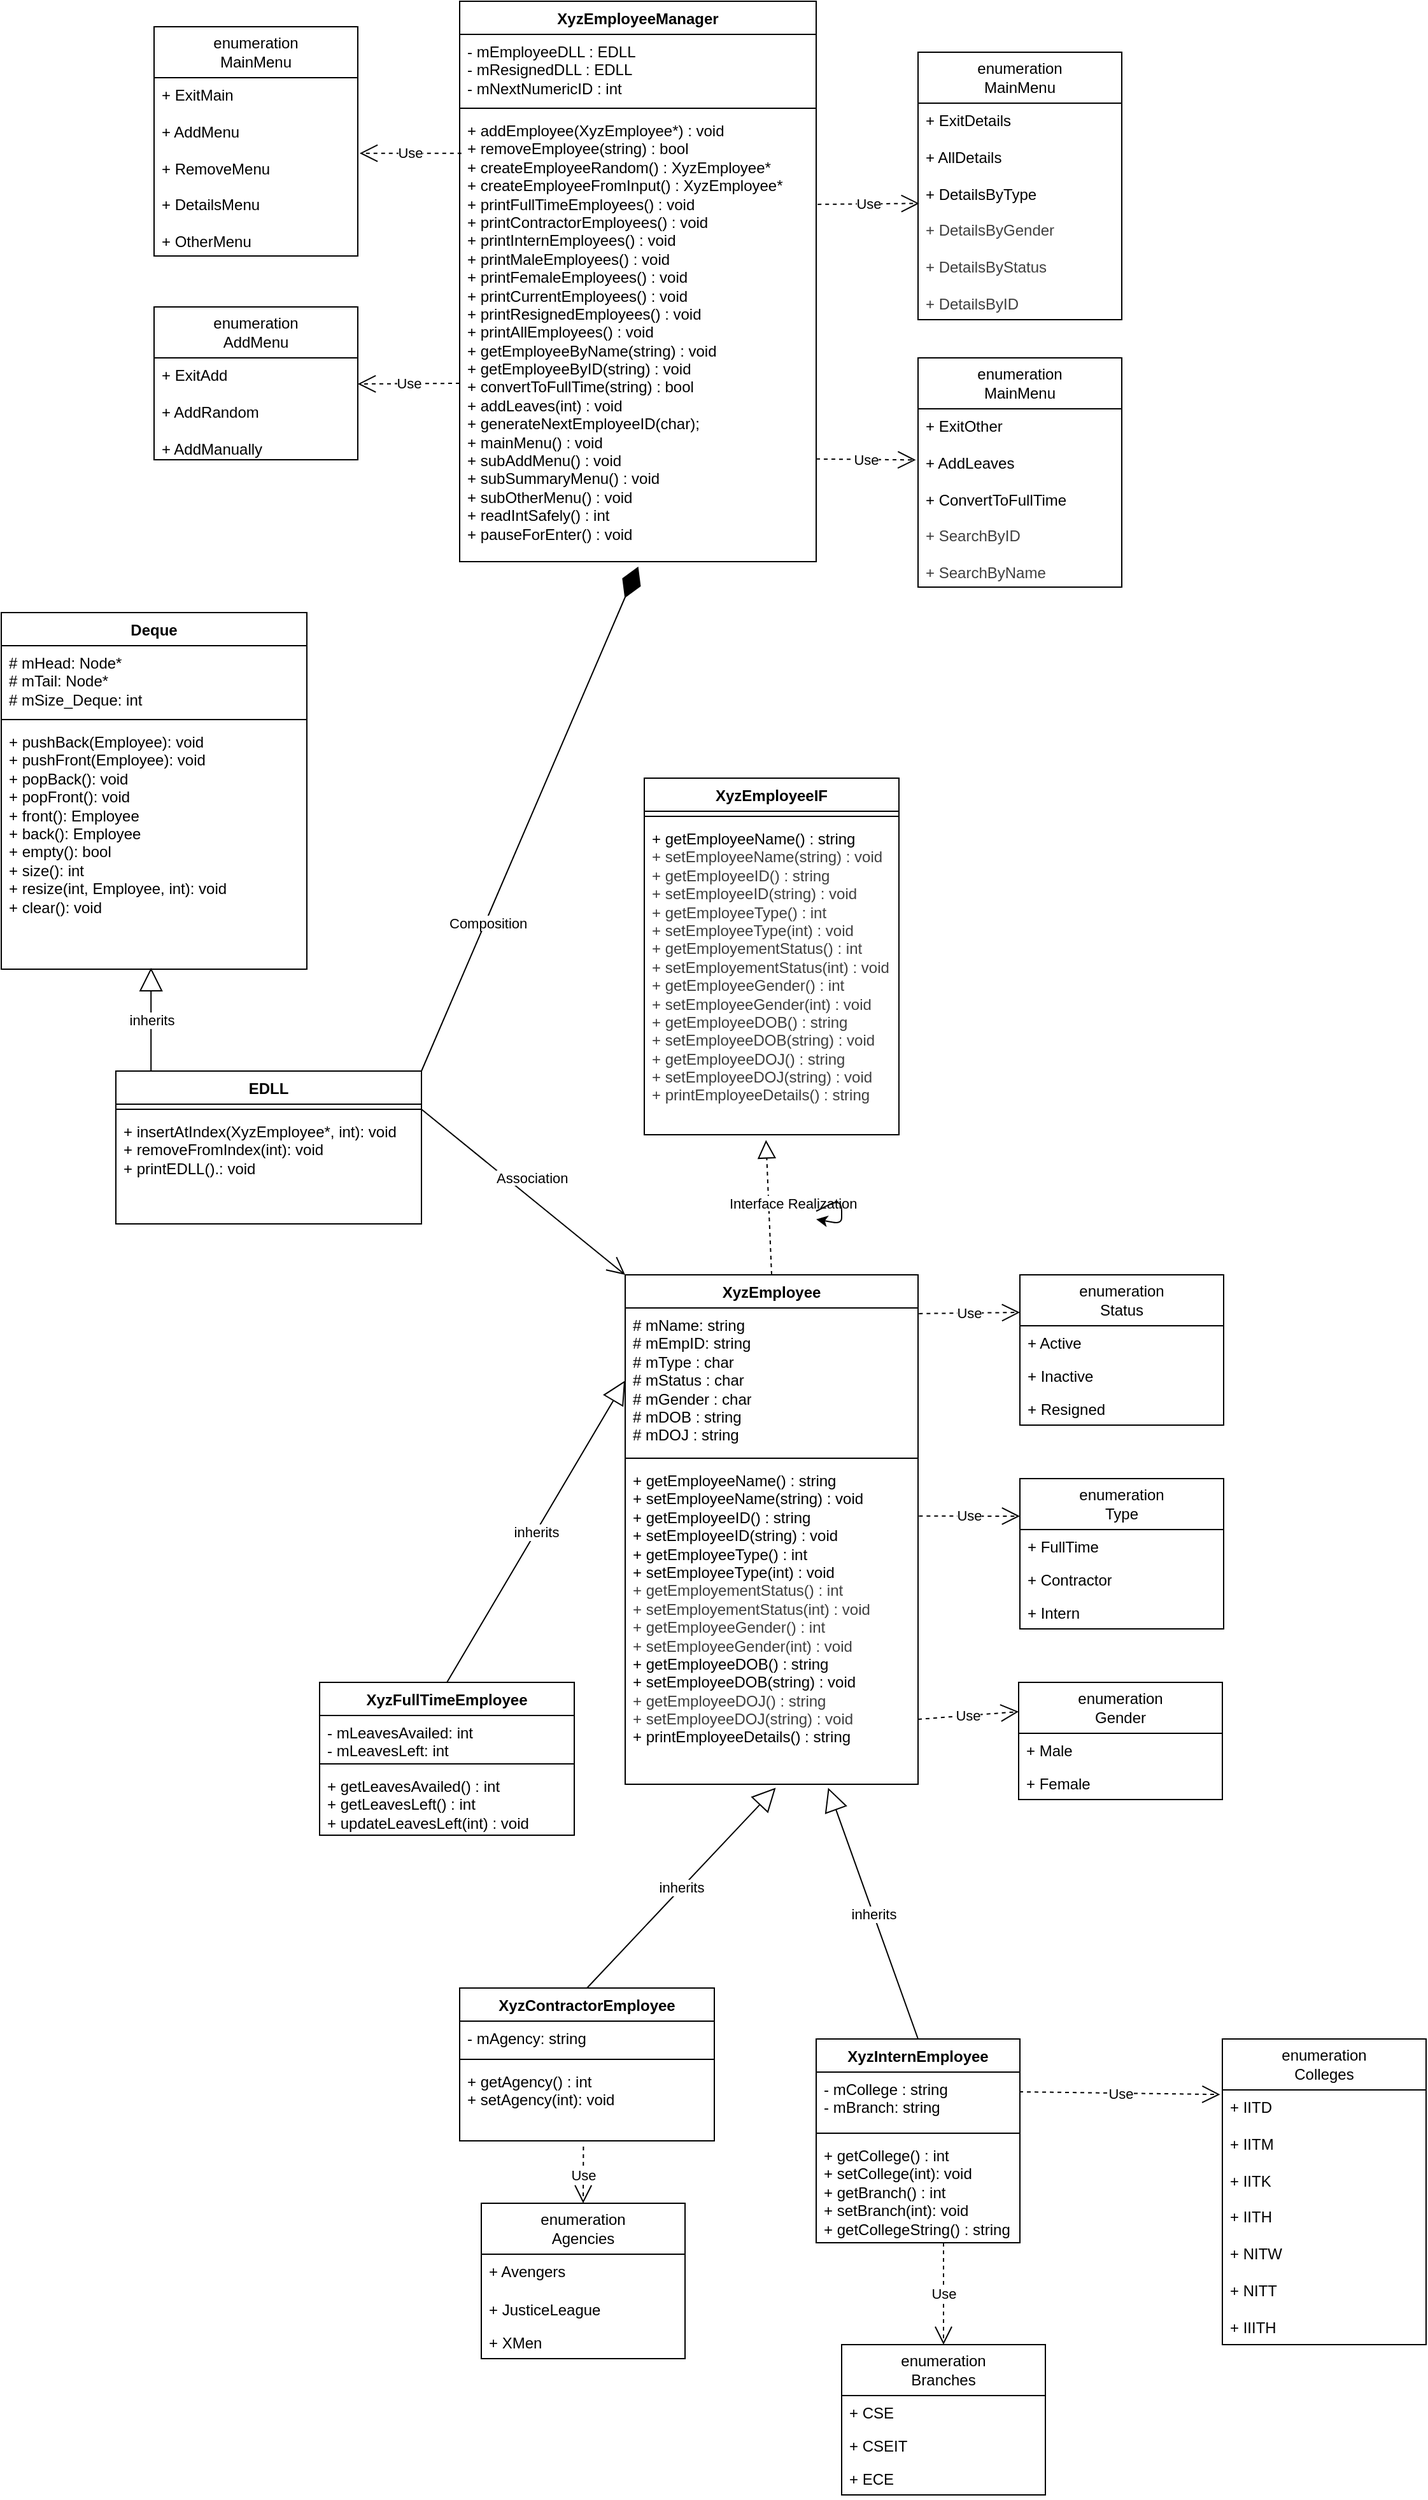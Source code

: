 <mxfile>
    <diagram id="b81Ziec940oTZFDBOWHH" name="Page-1">
        <mxGraphModel dx="1352" dy="1757" grid="1" gridSize="10" guides="1" tooltips="1" connect="1" arrows="1" fold="1" page="1" pageScale="1" pageWidth="827" pageHeight="1169" math="0" shadow="0">
            <root>
                <mxCell id="0"/>
                <mxCell id="1" parent="0"/>
                <mxCell id="2" value="Deque" style="swimlane;fontStyle=1;align=center;verticalAlign=top;childLayout=stackLayout;horizontal=1;startSize=26;horizontalStack=0;resizeParent=1;resizeParentMax=0;resizeLast=0;collapsible=1;marginBottom=0;whiteSpace=wrap;html=1;" parent="1" vertex="1">
                    <mxGeometry x="-360" y="-80" width="240" height="280" as="geometry"/>
                </mxCell>
                <mxCell id="3" value="# mHead: Node*&lt;div&gt;# mTail: Node*&lt;/div&gt;&lt;div&gt;# mSize_Deque: int&lt;/div&gt;&lt;div&gt;&lt;br&gt;&lt;/div&gt;" style="text;strokeColor=none;fillColor=none;align=left;verticalAlign=top;spacingLeft=4;spacingRight=4;overflow=hidden;rotatable=0;points=[[0,0.5],[1,0.5]];portConstraint=eastwest;whiteSpace=wrap;html=1;" parent="2" vertex="1">
                    <mxGeometry y="26" width="240" height="54" as="geometry"/>
                </mxCell>
                <mxCell id="4" value="" style="line;strokeWidth=1;fillColor=none;align=left;verticalAlign=middle;spacingTop=-1;spacingLeft=3;spacingRight=3;rotatable=0;labelPosition=right;points=[];portConstraint=eastwest;strokeColor=inherit;" parent="2" vertex="1">
                    <mxGeometry y="80" width="240" height="8" as="geometry"/>
                </mxCell>
                <mxCell id="5" value="+ pushBack(Employee): void&lt;div&gt;+ pushFront(Employee): void&lt;/div&gt;&lt;div&gt;+ popBack(): void&lt;/div&gt;&lt;div&gt;+ popFront(): void&lt;/div&gt;&lt;div&gt;+ front(): Employee&lt;/div&gt;&lt;div&gt;+ back(): Employee&lt;/div&gt;&lt;div&gt;+ empty(): bool&lt;/div&gt;&lt;div&gt;+ size(): int&lt;/div&gt;&lt;div&gt;+ resize(int, Employee, int): void&lt;/div&gt;&lt;div&gt;+ clear(): void&lt;/div&gt;" style="text;strokeColor=none;fillColor=none;align=left;verticalAlign=top;spacingLeft=4;spacingRight=4;overflow=hidden;rotatable=0;points=[[0,0.5],[1,0.5]];portConstraint=eastwest;whiteSpace=wrap;html=1;" parent="2" vertex="1">
                    <mxGeometry y="88" width="240" height="192" as="geometry"/>
                </mxCell>
                <mxCell id="6" value="EDLL" style="swimlane;fontStyle=1;align=center;verticalAlign=top;childLayout=stackLayout;horizontal=1;startSize=26;horizontalStack=0;resizeParent=1;resizeParentMax=0;resizeLast=0;collapsible=1;marginBottom=0;whiteSpace=wrap;html=1;" parent="1" vertex="1">
                    <mxGeometry x="-270" y="280" width="240" height="120" as="geometry"/>
                </mxCell>
                <mxCell id="7" value="" style="line;strokeWidth=1;fillColor=none;align=left;verticalAlign=middle;spacingTop=-1;spacingLeft=3;spacingRight=3;rotatable=0;labelPosition=right;points=[];portConstraint=eastwest;strokeColor=inherit;" parent="6" vertex="1">
                    <mxGeometry y="26" width="240" height="8" as="geometry"/>
                </mxCell>
                <mxCell id="8" value="+ insertAtIndex(XyzEmployee*, int): void&lt;div&gt;+ removeFromIndex(int): void&lt;/div&gt;&lt;div&gt;+ printEDLL().: void&lt;/div&gt;" style="text;strokeColor=none;fillColor=none;align=left;verticalAlign=top;spacingLeft=4;spacingRight=4;overflow=hidden;rotatable=0;points=[[0,0.5],[1,0.5]];portConstraint=eastwest;whiteSpace=wrap;html=1;" parent="6" vertex="1">
                    <mxGeometry y="34" width="240" height="86" as="geometry"/>
                </mxCell>
                <mxCell id="9" value="inherits" style="endArrow=block;endSize=16;endFill=0;html=1;rounded=0;entryX=0.49;entryY=0.994;entryDx=0;entryDy=0;exitX=0.115;exitY=0;exitDx=0;exitDy=0;entryPerimeter=0;exitPerimeter=0;" parent="1" source="6" target="5" edge="1">
                    <mxGeometry width="160" relative="1" as="geometry">
                        <mxPoint x="380" y="610" as="sourcePoint"/>
                        <mxPoint x="330" y="760" as="targetPoint"/>
                    </mxGeometry>
                </mxCell>
                <mxCell id="10" value="XyzEmployeeIF" style="swimlane;fontStyle=1;align=center;verticalAlign=top;childLayout=stackLayout;horizontal=1;startSize=26;horizontalStack=0;resizeParent=1;resizeParentMax=0;resizeLast=0;collapsible=1;marginBottom=0;whiteSpace=wrap;html=1;" parent="1" vertex="1">
                    <mxGeometry x="145" y="50" width="200" height="280" as="geometry"/>
                </mxCell>
                <mxCell id="11" value="" style="line;strokeWidth=1;fillColor=none;align=left;verticalAlign=middle;spacingTop=-1;spacingLeft=3;spacingRight=3;rotatable=0;labelPosition=right;points=[];portConstraint=eastwest;strokeColor=inherit;" parent="10" vertex="1">
                    <mxGeometry y="26" width="200" height="8" as="geometry"/>
                </mxCell>
                <mxCell id="12" value="&lt;span style=&quot;color: rgb(0, 0, 0);&quot;&gt;+ getEmployeeName() : string&lt;/span&gt;&lt;div style=&quot;color: rgb(63, 63, 63); scrollbar-color: rgb(226, 226, 226) rgb(251, 251, 251);&quot;&gt;&lt;font style=&quot;scrollbar-color: rgb(226, 226, 226) rgb(251, 251, 251);&quot;&gt;+ setEmployeeName(string) : void&lt;br style=&quot;color: rgb(63, 63, 63); scrollbar-color: rgb(226, 226, 226) rgb(251, 251, 251);&quot;&gt;&lt;/font&gt;&lt;div style=&quot;color: rgb(63, 63, 63); scrollbar-color: rgb(226, 226, 226) rgb(251, 251, 251);&quot;&gt;+ getEmployeeID() : string&lt;/div&gt;&lt;div style=&quot;color: rgb(63, 63, 63); scrollbar-color: rgb(226, 226, 226) rgb(251, 251, 251);&quot;&gt;+ setEmployeeID(string) : void&lt;br style=&quot;color: rgb(63, 63, 63); scrollbar-color: rgb(226, 226, 226) rgb(251, 251, 251);&quot;&gt;&lt;div style=&quot;color: rgb(63, 63, 63); scrollbar-color: rgb(226, 226, 226) rgb(251, 251, 251);&quot;&gt;&lt;span style=&quot;scrollbar-color: rgb(226, 226, 226) rgb(251, 251, 251); background-color: transparent;&quot;&gt;+ getEmployeeType() : int&lt;/span&gt;&lt;/div&gt;&lt;/div&gt;&lt;div style=&quot;color: rgb(63, 63, 63); scrollbar-color: rgb(226, 226, 226) rgb(251, 251, 251);&quot;&gt;&lt;span style=&quot;scrollbar-color: rgb(226, 226, 226) rgb(251, 251, 251); background-color: transparent;&quot;&gt;+ setEmployeeType(int) : void&lt;/span&gt;&lt;/div&gt;&lt;div style=&quot;color: rgb(63, 63, 63); scrollbar-color: rgb(226, 226, 226) rgb(251, 251, 251);&quot;&gt;&lt;span style=&quot;scrollbar-color: rgb(226, 226, 226) rgb(251, 251, 251); background-color: transparent; color: rgb(63, 63, 63);&quot;&gt;+ getEmployementStatus() : int&lt;/span&gt;&lt;/div&gt;&lt;div style=&quot;color: rgb(63, 63, 63); scrollbar-color: rgb(226, 226, 226) rgb(251, 251, 251);&quot;&gt;&lt;span style=&quot;scrollbar-color: rgb(226, 226, 226) rgb(251, 251, 251); background-color: transparent; color: rgb(63, 63, 63);&quot;&gt;+ setEmployementStatus(int) : void&lt;/span&gt;&lt;/div&gt;&lt;div style=&quot;color: rgb(63, 63, 63); scrollbar-color: rgb(226, 226, 226) rgb(251, 251, 251);&quot;&gt;&lt;div style=&quot;color: rgb(63, 63, 63); scrollbar-color: rgb(226, 226, 226) rgb(251, 251, 251);&quot;&gt;&lt;span style=&quot;scrollbar-color: rgb(226, 226, 226) rgb(251, 251, 251); background-color: transparent; color: rgb(63, 63, 63);&quot;&gt;+ getEmployeeGender() : int&lt;/span&gt;&lt;/div&gt;&lt;/div&gt;&lt;div style=&quot;color: rgb(63, 63, 63); scrollbar-color: rgb(226, 226, 226) rgb(251, 251, 251);&quot;&gt;&lt;div style=&quot;scrollbar-color: rgb(226, 226, 226) rgb(251, 251, 251); color: rgb(63, 63, 63);&quot;&gt;&lt;div style=&quot;scrollbar-color: rgb(226, 226, 226) rgb(251, 251, 251); color: rgb(63, 63, 63);&quot;&gt;&lt;span style=&quot;scrollbar-color: rgb(226, 226, 226) rgb(251, 251, 251); background-color: transparent; color: rgb(63, 63, 63);&quot;&gt;+ setEmployeeGender(int) : void&lt;/span&gt;&lt;/div&gt;&lt;/div&gt;&lt;div style=&quot;scrollbar-color: rgb(226, 226, 226) rgb(251, 251, 251); color: rgb(63, 63, 63);&quot;&gt;&lt;/div&gt;&lt;div style=&quot;color: rgb(63, 63, 63); scrollbar-color: rgb(226, 226, 226) rgb(251, 251, 251);&quot;&gt;&lt;span style=&quot;scrollbar-color: rgb(226, 226, 226) rgb(251, 251, 251); background-color: transparent;&quot;&gt;+ getEmployeeDOB() : string&lt;/span&gt;&lt;/div&gt;&lt;/div&gt;&lt;div style=&quot;color: rgb(63, 63, 63); scrollbar-color: rgb(226, 226, 226) rgb(251, 251, 251);&quot;&gt;&lt;span style=&quot;scrollbar-color: rgb(226, 226, 226) rgb(251, 251, 251); background-color: transparent;&quot;&gt;+ setEmployeeDOB(string) : void&lt;/span&gt;&lt;/div&gt;&lt;div style=&quot;color: rgb(63, 63, 63); scrollbar-color: rgb(226, 226, 226) rgb(251, 251, 251);&quot;&gt;&lt;div style=&quot;scrollbar-color: rgb(226, 226, 226) rgb(251, 251, 251); color: rgb(63, 63, 63);&quot;&gt;&lt;div style=&quot;scrollbar-color: rgb(226, 226, 226) rgb(251, 251, 251); color: rgb(63, 63, 63);&quot;&gt;&lt;span style=&quot;color: rgb(63, 63, 63); scrollbar-color: rgb(226, 226, 226) rgb(251, 251, 251); background-color: transparent;&quot;&gt;+ getEmployeeDOJ() : string&lt;/span&gt;&lt;/div&gt;&lt;/div&gt;&lt;div style=&quot;scrollbar-color: rgb(226, 226, 226) rgb(251, 251, 251); color: rgb(63, 63, 63);&quot;&gt;&lt;span style=&quot;color: rgb(63, 63, 63); scrollbar-color: rgb(226, 226, 226) rgb(251, 251, 251); background-color: transparent;&quot;&gt;+ setEmployeeDOJ(string) : void&lt;/span&gt;&lt;/div&gt;&lt;div style=&quot;scrollbar-color: rgb(226, 226, 226) rgb(251, 251, 251); color: rgb(63, 63, 63);&quot;&gt;&lt;/div&gt;&lt;div style=&quot;color: rgb(63, 63, 63); scrollbar-color: rgb(226, 226, 226) rgb(251, 251, 251);&quot;&gt;&lt;span style=&quot;color: rgb(63, 63, 63); scrollbar-color: rgb(226, 226, 226) rgb(251, 251, 251); background-color: transparent;&quot;&gt;+ printEmployeeDetails() : string&lt;/span&gt;&lt;/div&gt;&lt;/div&gt;&lt;/div&gt;" style="text;strokeColor=none;fillColor=none;align=left;verticalAlign=top;spacingLeft=4;spacingRight=4;overflow=hidden;rotatable=0;points=[[0,0.5],[1,0.5]];portConstraint=eastwest;whiteSpace=wrap;html=1;" parent="10" vertex="1">
                    <mxGeometry y="34" width="200" height="246" as="geometry"/>
                </mxCell>
                <mxCell id="13" value="XyzEmployeeManager" style="swimlane;fontStyle=1;align=center;verticalAlign=top;childLayout=stackLayout;horizontal=1;startSize=26;horizontalStack=0;resizeParent=1;resizeParentMax=0;resizeLast=0;collapsible=1;marginBottom=0;whiteSpace=wrap;html=1;" parent="1" vertex="1">
                    <mxGeometry y="-560" width="280" height="440" as="geometry"/>
                </mxCell>
                <mxCell id="14" value="- mEmployeeDLL : EDLL&lt;div&gt;- mResignedDLL : EDLL&lt;/div&gt;&lt;div&gt;- mNextNumericID : int&lt;/div&gt;" style="text;strokeColor=none;fillColor=none;align=left;verticalAlign=top;spacingLeft=4;spacingRight=4;overflow=hidden;rotatable=0;points=[[0,0.5],[1,0.5]];portConstraint=eastwest;whiteSpace=wrap;html=1;" parent="13" vertex="1">
                    <mxGeometry y="26" width="280" height="54" as="geometry"/>
                </mxCell>
                <mxCell id="15" value="" style="line;strokeWidth=1;fillColor=none;align=left;verticalAlign=middle;spacingTop=-1;spacingLeft=3;spacingRight=3;rotatable=0;labelPosition=right;points=[];portConstraint=eastwest;strokeColor=inherit;" parent="13" vertex="1">
                    <mxGeometry y="80" width="280" height="8" as="geometry"/>
                </mxCell>
                <mxCell id="16" value="+ addEmployee(XyzEmployee*) : void&lt;div&gt;+ removeEmployee(string) : bool&lt;/div&gt;&lt;div&gt;+ createEmployeeRandom() :&amp;nbsp;&lt;span style=&quot;color: rgb(0, 0, 0);&quot;&gt;XyzEmployee*&lt;/span&gt;&lt;/div&gt;&lt;div&gt;&lt;font color=&quot;#000000&quot;&gt;+ createEmployeeFromInput() :&amp;nbsp;&lt;/font&gt;&lt;span style=&quot;color: rgb(0, 0, 0);&quot;&gt;XyzEmployee*&lt;/span&gt;&lt;font color=&quot;#000000&quot;&gt;&lt;br&gt;&lt;/font&gt;&lt;div&gt;&lt;span style=&quot;background-color: transparent;&quot;&gt;+ printFullTimeEmployees() : void&lt;/span&gt;&lt;/div&gt;&lt;/div&gt;&lt;div&gt;+ printContractorEmployees() : void&lt;/div&gt;&lt;div&gt;+ printInternEmployees() : void&lt;/div&gt;&lt;div&gt;+ printMaleEmployees() : void&lt;/div&gt;&lt;div&gt;+ printFemaleEmployees() : void&lt;/div&gt;&lt;div&gt;+ printCurrentEmployees() : void&lt;/div&gt;&lt;div&gt;+ printResignedEmployees() : void&lt;/div&gt;&lt;div&gt;+ printAllEmployees() : void&lt;/div&gt;&lt;div&gt;+ getEmployeeByName(string) : void&lt;/div&gt;&lt;div&gt;+&amp;nbsp;&lt;span style=&quot;background-color: transparent; color: light-dark(rgb(0, 0, 0), rgb(255, 255, 255));&quot;&gt;getEmployeeByID(string) : void&lt;/span&gt;&lt;/div&gt;&lt;div&gt;&lt;span style=&quot;background-color: transparent; color: light-dark(rgb(0, 0, 0), rgb(255, 255, 255));&quot;&gt;+ convertToFullTime(string) : bool&lt;/span&gt;&lt;/div&gt;&lt;div&gt;&lt;span style=&quot;background-color: transparent; color: light-dark(rgb(0, 0, 0), rgb(255, 255, 255));&quot;&gt;+ addLeaves(int) : void&lt;/span&gt;&lt;/div&gt;&lt;div&gt;&lt;span style=&quot;background-color: transparent; color: light-dark(rgb(0, 0, 0), rgb(255, 255, 255));&quot;&gt;+ generateNextEmployeeID(char);&lt;/span&gt;&lt;/div&gt;&lt;div&gt;&lt;span style=&quot;background-color: transparent; color: light-dark(rgb(0, 0, 0), rgb(255, 255, 255));&quot;&gt;+ mainMenu() : void&lt;/span&gt;&lt;/div&gt;&lt;div&gt;&lt;span style=&quot;background-color: transparent; color: light-dark(rgb(0, 0, 0), rgb(255, 255, 255));&quot;&gt;+ subAddMenu() : void&lt;/span&gt;&lt;/div&gt;&lt;div&gt;&lt;span style=&quot;background-color: transparent; color: light-dark(rgb(0, 0, 0), rgb(255, 255, 255));&quot;&gt;+ subSummaryMenu() : void&lt;/span&gt;&lt;/div&gt;&lt;div&gt;&lt;span style=&quot;background-color: transparent; color: light-dark(rgb(0, 0, 0), rgb(255, 255, 255));&quot;&gt;+ subOtherMenu() : void&lt;/span&gt;&lt;/div&gt;&lt;div&gt;&lt;span style=&quot;background-color: transparent; color: light-dark(rgb(0, 0, 0), rgb(255, 255, 255));&quot;&gt;+ readIntSafely() : int&lt;/span&gt;&lt;/div&gt;&lt;div&gt;&lt;span style=&quot;background-color: transparent; color: light-dark(rgb(0, 0, 0), rgb(255, 255, 255));&quot;&gt;+ pauseForEnter() : void&lt;/span&gt;&lt;/div&gt;" style="text;strokeColor=none;fillColor=none;align=left;verticalAlign=top;spacingLeft=4;spacingRight=4;overflow=hidden;rotatable=0;points=[[0,0.5],[1,0.5]];portConstraint=eastwest;whiteSpace=wrap;html=1;" parent="13" vertex="1">
                    <mxGeometry y="88" width="280" height="352" as="geometry"/>
                </mxCell>
                <mxCell id="17" value="XyzFullTimeEmployee" style="swimlane;fontStyle=1;align=center;verticalAlign=top;childLayout=stackLayout;horizontal=1;startSize=26;horizontalStack=0;resizeParent=1;resizeParentMax=0;resizeLast=0;collapsible=1;marginBottom=0;whiteSpace=wrap;html=1;" parent="1" vertex="1">
                    <mxGeometry x="-110" y="760" width="200" height="120" as="geometry"/>
                </mxCell>
                <mxCell id="18" value="- mLeavesAvailed: int&lt;div&gt;- mLeavesLeft: int&lt;/div&gt;&lt;div&gt;&lt;br&gt;&lt;/div&gt;" style="text;strokeColor=none;fillColor=none;align=left;verticalAlign=top;spacingLeft=4;spacingRight=4;overflow=hidden;rotatable=0;points=[[0,0.5],[1,0.5]];portConstraint=eastwest;whiteSpace=wrap;html=1;" parent="17" vertex="1">
                    <mxGeometry y="26" width="200" height="34" as="geometry"/>
                </mxCell>
                <mxCell id="19" value="" style="line;strokeWidth=1;fillColor=none;align=left;verticalAlign=middle;spacingTop=-1;spacingLeft=3;spacingRight=3;rotatable=0;labelPosition=right;points=[];portConstraint=eastwest;strokeColor=inherit;" parent="17" vertex="1">
                    <mxGeometry y="60" width="200" height="8" as="geometry"/>
                </mxCell>
                <mxCell id="20" value="+ getLeavesAvailed() : int&lt;div&gt;&lt;span style=&quot;background-color: transparent; color: light-dark(rgb(0, 0, 0), rgb(255, 255, 255));&quot;&gt;+ getLeavesLeft() : int&lt;/span&gt;&lt;/div&gt;&lt;div&gt;&lt;span style=&quot;background-color: transparent;&quot;&gt;+ updateLeavesLeft(int) : void&lt;/span&gt;&lt;/div&gt;" style="text;strokeColor=none;fillColor=none;align=left;verticalAlign=top;spacingLeft=4;spacingRight=4;overflow=hidden;rotatable=0;points=[[0,0.5],[1,0.5]];portConstraint=eastwest;whiteSpace=wrap;html=1;" parent="17" vertex="1">
                    <mxGeometry y="68" width="200" height="52" as="geometry"/>
                </mxCell>
                <mxCell id="21" value="XyzInternEmployee" style="swimlane;fontStyle=1;align=center;verticalAlign=top;childLayout=stackLayout;horizontal=1;startSize=26;horizontalStack=0;resizeParent=1;resizeParentMax=0;resizeLast=0;collapsible=1;marginBottom=0;whiteSpace=wrap;html=1;" parent="1" vertex="1">
                    <mxGeometry x="280" y="1040" width="160" height="160" as="geometry"/>
                </mxCell>
                <mxCell id="22" value="- mCollege : string&lt;div&gt;- mBranch: string&lt;/div&gt;&lt;div&gt;&lt;br&gt;&lt;/div&gt;" style="text;strokeColor=none;fillColor=none;align=left;verticalAlign=top;spacingLeft=4;spacingRight=4;overflow=hidden;rotatable=0;points=[[0,0.5],[1,0.5]];portConstraint=eastwest;whiteSpace=wrap;html=1;" parent="21" vertex="1">
                    <mxGeometry y="26" width="160" height="44" as="geometry"/>
                </mxCell>
                <mxCell id="23" value="" style="line;strokeWidth=1;fillColor=none;align=left;verticalAlign=middle;spacingTop=-1;spacingLeft=3;spacingRight=3;rotatable=0;labelPosition=right;points=[];portConstraint=eastwest;strokeColor=inherit;" parent="21" vertex="1">
                    <mxGeometry y="70" width="160" height="8" as="geometry"/>
                </mxCell>
                <mxCell id="24" value="+ getCollege() : int&lt;div&gt;+ setCollege(int): void&lt;/div&gt;&lt;div&gt;+ getBranch() : int&lt;div&gt;+ setBranch(int): void&lt;/div&gt;&lt;/div&gt;&lt;div&gt;+ getCollegeString() : string&lt;/div&gt;" style="text;strokeColor=none;fillColor=none;align=left;verticalAlign=top;spacingLeft=4;spacingRight=4;overflow=hidden;rotatable=0;points=[[0,0.5],[1,0.5]];portConstraint=eastwest;whiteSpace=wrap;html=1;" parent="21" vertex="1">
                    <mxGeometry y="78" width="160" height="82" as="geometry"/>
                </mxCell>
                <mxCell id="25" value="XyzContractorEmployee" style="swimlane;fontStyle=1;align=center;verticalAlign=top;childLayout=stackLayout;horizontal=1;startSize=26;horizontalStack=0;resizeParent=1;resizeParentMax=0;resizeLast=0;collapsible=1;marginBottom=0;whiteSpace=wrap;html=1;" parent="1" vertex="1">
                    <mxGeometry y="1000" width="200" height="120" as="geometry"/>
                </mxCell>
                <mxCell id="26" value="- mAgency: string" style="text;strokeColor=none;fillColor=none;align=left;verticalAlign=top;spacingLeft=4;spacingRight=4;overflow=hidden;rotatable=0;points=[[0,0.5],[1,0.5]];portConstraint=eastwest;whiteSpace=wrap;html=1;" parent="25" vertex="1">
                    <mxGeometry y="26" width="200" height="26" as="geometry"/>
                </mxCell>
                <mxCell id="27" value="" style="line;strokeWidth=1;fillColor=none;align=left;verticalAlign=middle;spacingTop=-1;spacingLeft=3;spacingRight=3;rotatable=0;labelPosition=right;points=[];portConstraint=eastwest;strokeColor=inherit;" parent="25" vertex="1">
                    <mxGeometry y="52" width="200" height="8" as="geometry"/>
                </mxCell>
                <mxCell id="28" value="+ getAgency() : int&lt;div&gt;+ setAgency(int): void&lt;/div&gt;" style="text;strokeColor=none;fillColor=none;align=left;verticalAlign=top;spacingLeft=4;spacingRight=4;overflow=hidden;rotatable=0;points=[[0,0.5],[1,0.5]];portConstraint=eastwest;whiteSpace=wrap;html=1;" parent="25" vertex="1">
                    <mxGeometry y="60" width="200" height="60" as="geometry"/>
                </mxCell>
                <mxCell id="29" value="inherits" style="endArrow=block;endSize=16;endFill=0;html=1;rounded=0;entryX=0;entryY=0.5;entryDx=0;entryDy=0;exitX=0.5;exitY=0;exitDx=0;exitDy=0;" parent="1" source="17" target="47" edge="1">
                    <mxGeometry width="160" relative="1" as="geometry">
                        <mxPoint x="120" y="1139" as="sourcePoint"/>
                        <mxPoint x="51.16" y="966.844" as="targetPoint"/>
                    </mxGeometry>
                </mxCell>
                <mxCell id="30" value="inherits" style="endArrow=block;endSize=16;endFill=0;html=1;rounded=0;entryX=0.514;entryY=1.011;entryDx=0;entryDy=0;exitX=0.5;exitY=0;exitDx=0;exitDy=0;entryPerimeter=0;" parent="1" source="25" target="49" edge="1">
                    <mxGeometry width="160" relative="1" as="geometry">
                        <mxPoint x="-7" y="1300" as="sourcePoint"/>
                        <mxPoint x="55" y="973" as="targetPoint"/>
                    </mxGeometry>
                </mxCell>
                <mxCell id="31" value="inherits" style="endArrow=block;endSize=16;endFill=0;html=1;rounded=0;entryX=0.693;entryY=1.011;entryDx=0;entryDy=0;exitX=0.5;exitY=0;exitDx=0;exitDy=0;entryPerimeter=0;" parent="1" source="21" target="49" edge="1">
                    <mxGeometry width="160" relative="1" as="geometry">
                        <mxPoint x="-27" y="1290" as="sourcePoint"/>
                        <mxPoint x="135" y="1038" as="targetPoint"/>
                    </mxGeometry>
                </mxCell>
                <mxCell id="32" value="enumeration&lt;div&gt;Status&lt;/div&gt;" style="swimlane;fontStyle=0;childLayout=stackLayout;horizontal=1;startSize=40;fillColor=none;horizontalStack=0;resizeParent=1;resizeParentMax=0;resizeLast=0;collapsible=1;marginBottom=0;whiteSpace=wrap;html=1;" parent="1" vertex="1">
                    <mxGeometry x="440" y="440" width="160" height="118" as="geometry"/>
                </mxCell>
                <mxCell id="33" value="+ Active" style="text;strokeColor=none;fillColor=none;align=left;verticalAlign=top;spacingLeft=4;spacingRight=4;overflow=hidden;rotatable=0;points=[[0,0.5],[1,0.5]];portConstraint=eastwest;whiteSpace=wrap;html=1;" parent="32" vertex="1">
                    <mxGeometry y="40" width="160" height="26" as="geometry"/>
                </mxCell>
                <mxCell id="34" value="+ Inactive" style="text;strokeColor=none;fillColor=none;align=left;verticalAlign=top;spacingLeft=4;spacingRight=4;overflow=hidden;rotatable=0;points=[[0,0.5],[1,0.5]];portConstraint=eastwest;whiteSpace=wrap;html=1;" parent="32" vertex="1">
                    <mxGeometry y="66" width="160" height="26" as="geometry"/>
                </mxCell>
                <mxCell id="35" value="+ Resigned" style="text;strokeColor=none;fillColor=none;align=left;verticalAlign=top;spacingLeft=4;spacingRight=4;overflow=hidden;rotatable=0;points=[[0,0.5],[1,0.5]];portConstraint=eastwest;whiteSpace=wrap;html=1;" parent="32" vertex="1">
                    <mxGeometry y="92" width="160" height="26" as="geometry"/>
                </mxCell>
                <mxCell id="36" value="enumeration&lt;div&gt;Agencies&lt;/div&gt;" style="swimlane;fontStyle=0;childLayout=stackLayout;horizontal=1;startSize=40;fillColor=none;horizontalStack=0;resizeParent=1;resizeParentMax=0;resizeLast=0;collapsible=1;marginBottom=0;whiteSpace=wrap;html=1;" parent="1" vertex="1">
                    <mxGeometry x="17" y="1169" width="160" height="122" as="geometry"/>
                </mxCell>
                <mxCell id="37" value="+ Avengers" style="text;strokeColor=none;fillColor=none;align=left;verticalAlign=top;spacingLeft=4;spacingRight=4;overflow=hidden;rotatable=0;points=[[0,0.5],[1,0.5]];portConstraint=eastwest;whiteSpace=wrap;html=1;" parent="36" vertex="1">
                    <mxGeometry y="40" width="160" height="30" as="geometry"/>
                </mxCell>
                <mxCell id="38" value="+ JusticeLeague" style="text;strokeColor=none;fillColor=none;align=left;verticalAlign=top;spacingLeft=4;spacingRight=4;overflow=hidden;rotatable=0;points=[[0,0.5],[1,0.5]];portConstraint=eastwest;whiteSpace=wrap;html=1;" parent="36" vertex="1">
                    <mxGeometry y="70" width="160" height="26" as="geometry"/>
                </mxCell>
                <mxCell id="39" value="+ XMen" style="text;strokeColor=none;fillColor=none;align=left;verticalAlign=top;spacingLeft=4;spacingRight=4;overflow=hidden;rotatable=0;points=[[0,0.5],[1,0.5]];portConstraint=eastwest;whiteSpace=wrap;html=1;" parent="36" vertex="1">
                    <mxGeometry y="96" width="160" height="26" as="geometry"/>
                </mxCell>
                <mxCell id="40" value="enumeration&lt;div&gt;Colleges&lt;/div&gt;" style="swimlane;fontStyle=0;childLayout=stackLayout;horizontal=1;startSize=40;fillColor=none;horizontalStack=0;resizeParent=1;resizeParentMax=0;resizeLast=0;collapsible=1;marginBottom=0;whiteSpace=wrap;html=1;points=[[0,0,0,0,0],[0,0.25,0,0,0],[0,0.5,0,0,0],[0,0.75,0,0,0],[0,1,0,0,0],[0.25,0,0,0,0],[0.25,1,0,0,0],[0.5,0,0,0,0],[0.5,1,0,0,0],[0.75,0,0,0,0],[0.75,1,0,0,0],[1,0,0,0,0],[1,0.25,0,0,0],[1,0.5,0,0,0],[1,0.75,0,0,0],[1,1,0,0,0]];" parent="1" vertex="1">
                    <mxGeometry x="599" y="1040" width="160" height="240" as="geometry"/>
                </mxCell>
                <mxCell id="41" value="+ IITD&lt;div&gt;&lt;br&gt;&lt;div&gt;+ IITM&lt;/div&gt;&lt;div&gt;&lt;br&gt;&lt;/div&gt;&lt;div&gt;+ IITK&lt;/div&gt;&lt;div&gt;&lt;br&gt;&lt;/div&gt;&lt;div&gt;+ IITH&lt;/div&gt;&lt;div&gt;&lt;br&gt;&lt;/div&gt;&lt;div&gt;+ NITW&lt;/div&gt;&lt;div&gt;&lt;br&gt;&lt;/div&gt;&lt;div&gt;+ NITT&lt;/div&gt;&lt;div&gt;&lt;br&gt;&lt;/div&gt;&lt;div&gt;+ IIITH&lt;/div&gt;&lt;/div&gt;" style="text;strokeColor=none;fillColor=none;align=left;verticalAlign=top;spacingLeft=4;spacingRight=4;overflow=hidden;rotatable=0;points=[[0,0.5],[1,0.5]];portConstraint=eastwest;whiteSpace=wrap;html=1;" parent="40" vertex="1">
                    <mxGeometry y="40" width="160" height="200" as="geometry"/>
                </mxCell>
                <mxCell id="42" value="enumeration&lt;div&gt;Branches&lt;/div&gt;" style="swimlane;fontStyle=0;childLayout=stackLayout;horizontal=1;startSize=40;fillColor=none;horizontalStack=0;resizeParent=1;resizeParentMax=0;resizeLast=0;collapsible=1;marginBottom=0;whiteSpace=wrap;html=1;points=[[0,0,0,0,0],[0,0.25,0,0,0],[0,0.5,0,0,0],[0,0.75,0,0,0],[0,1,0,0,0],[0.25,0,0,0,0],[0.25,1,0,0,0],[0.5,0,0,0,0],[0.5,1,0,0,0],[0.75,0,0,0,0],[0.75,1,0,0,0],[1,0,0,0,0],[1,0.25,0,0,0],[1,0.5,0,0,0],[1,0.75,0,0,0],[1,1,0,0,0]];" parent="1" vertex="1">
                    <mxGeometry x="300" y="1280" width="160" height="118" as="geometry"/>
                </mxCell>
                <mxCell id="43" value="+ CSE" style="text;strokeColor=none;fillColor=none;align=left;verticalAlign=top;spacingLeft=4;spacingRight=4;overflow=hidden;rotatable=0;points=[[0,0.5],[1,0.5]];portConstraint=eastwest;whiteSpace=wrap;html=1;" parent="42" vertex="1">
                    <mxGeometry y="40" width="160" height="26" as="geometry"/>
                </mxCell>
                <mxCell id="44" value="+ CSEIT" style="text;strokeColor=none;fillColor=none;align=left;verticalAlign=top;spacingLeft=4;spacingRight=4;overflow=hidden;rotatable=0;points=[[0,0.5],[1,0.5]];portConstraint=eastwest;whiteSpace=wrap;html=1;" parent="42" vertex="1">
                    <mxGeometry y="66" width="160" height="26" as="geometry"/>
                </mxCell>
                <mxCell id="45" value="+ ECE" style="text;strokeColor=none;fillColor=none;align=left;verticalAlign=top;spacingLeft=4;spacingRight=4;overflow=hidden;rotatable=0;points=[[0,0.5],[1,0.5]];portConstraint=eastwest;whiteSpace=wrap;html=1;" parent="42" vertex="1">
                    <mxGeometry y="92" width="160" height="26" as="geometry"/>
                </mxCell>
                <mxCell id="46" value="XyzEmployee" style="swimlane;fontStyle=1;align=center;verticalAlign=top;childLayout=stackLayout;horizontal=1;startSize=26;horizontalStack=0;resizeParent=1;resizeParentMax=0;resizeLast=0;collapsible=1;marginBottom=0;whiteSpace=wrap;html=1;" parent="1" vertex="1">
                    <mxGeometry x="130" y="440" width="230" height="400" as="geometry"/>
                </mxCell>
                <mxCell id="47" value="# mName: string&lt;div&gt;# mEmpID: string&lt;/div&gt;&lt;div&gt;# mType : char&lt;/div&gt;&lt;div&gt;# mStatus : char&lt;/div&gt;&lt;div&gt;# mGender : char&lt;/div&gt;&lt;div&gt;# mDOB : string&lt;/div&gt;&lt;div&gt;# mDOJ : string&lt;/div&gt;" style="text;strokeColor=none;fillColor=none;align=left;verticalAlign=top;spacingLeft=4;spacingRight=4;overflow=hidden;rotatable=0;points=[[0,0.5],[1,0.5]];portConstraint=eastwest;whiteSpace=wrap;html=1;" parent="46" vertex="1">
                    <mxGeometry y="26" width="230" height="114" as="geometry"/>
                </mxCell>
                <mxCell id="48" value="" style="line;strokeWidth=1;fillColor=none;align=left;verticalAlign=middle;spacingTop=-1;spacingLeft=3;spacingRight=3;rotatable=0;labelPosition=right;points=[];portConstraint=eastwest;strokeColor=inherit;" parent="46" vertex="1">
                    <mxGeometry y="140" width="230" height="8" as="geometry"/>
                </mxCell>
                <mxCell id="49" value="+ getEmployeeName() : string&lt;div&gt;&lt;font color=&quot;#000000&quot;&gt;+ setEmployeeName(string) : void&lt;br&gt;&lt;/font&gt;&lt;div&gt;+ getEmployeeID() : string&lt;/div&gt;&lt;div&gt;+ setEmployeeID(string) : void&lt;br&gt;&lt;div&gt;&lt;span style=&quot;background-color: transparent; color: light-dark(rgb(0, 0, 0), rgb(255, 255, 255));&quot;&gt;+ getEmployeeType() : int&lt;/span&gt;&lt;/div&gt;&lt;/div&gt;&lt;div&gt;&lt;span style=&quot;background-color: transparent; color: light-dark(rgb(0, 0, 0), rgb(255, 255, 255));&quot;&gt;+ setEmployeeType(int) : void&lt;/span&gt;&lt;/div&gt;&lt;div&gt;&lt;span style=&quot;color: rgb(63, 63, 63); background-color: transparent;&quot;&gt;+ getEmployementStatus() : int&lt;/span&gt;&lt;/div&gt;&lt;div&gt;&lt;span style=&quot;color: rgb(63, 63, 63); background-color: transparent;&quot;&gt;+ setEmployementStatus(int) : void&lt;/span&gt;&lt;/div&gt;&lt;div&gt;&lt;div&gt;&lt;span style=&quot;color: rgb(63, 63, 63); background-color: transparent;&quot;&gt;+ getEmployeeGender() : int&lt;/span&gt;&lt;/div&gt;&lt;/div&gt;&lt;div&gt;&lt;div style=&quot;color: rgb(63, 63, 63); scrollbar-color: rgb(226, 226, 226) rgb(251, 251, 251);&quot;&gt;&lt;div style=&quot;color: rgb(63, 63, 63); scrollbar-color: rgb(226, 226, 226) rgb(251, 251, 251);&quot;&gt;&lt;span style=&quot;color: rgb(63, 63, 63); scrollbar-color: rgb(226, 226, 226) rgb(251, 251, 251); background-color: transparent;&quot;&gt;+ setEmployeeGender(int) : void&lt;/span&gt;&lt;/div&gt;&lt;/div&gt;&lt;div style=&quot;color: rgb(63, 63, 63); scrollbar-color: rgb(226, 226, 226) rgb(251, 251, 251);&quot;&gt;&lt;/div&gt;&lt;div&gt;&lt;span style=&quot;background-color: transparent; color: light-dark(rgb(0, 0, 0), rgb(255, 255, 255));&quot;&gt;+ getEmployeeDOB() : string&lt;/span&gt;&lt;/div&gt;&lt;/div&gt;&lt;div&gt;&lt;span style=&quot;background-color: transparent; color: light-dark(rgb(0, 0, 0), rgb(255, 255, 255));&quot;&gt;+ setEmployeeDOB(string) : void&lt;/span&gt;&lt;/div&gt;&lt;div&gt;&lt;div style=&quot;color: rgb(63, 63, 63); scrollbar-color: rgb(226, 226, 226) rgb(251, 251, 251);&quot;&gt;&lt;div style=&quot;color: rgb(63, 63, 63); scrollbar-color: rgb(226, 226, 226) rgb(251, 251, 251);&quot;&gt;&lt;span style=&quot;scrollbar-color: rgb(226, 226, 226) rgb(251, 251, 251); background-color: transparent;&quot;&gt;+ getEmployeeDOJ() : string&lt;/span&gt;&lt;/div&gt;&lt;/div&gt;&lt;div style=&quot;color: rgb(63, 63, 63); scrollbar-color: rgb(226, 226, 226) rgb(251, 251, 251);&quot;&gt;&lt;span style=&quot;scrollbar-color: rgb(226, 226, 226) rgb(251, 251, 251); background-color: transparent;&quot;&gt;+ setEmployeeDOJ(string) : void&lt;/span&gt;&lt;/div&gt;&lt;div style=&quot;color: rgb(63, 63, 63); scrollbar-color: rgb(226, 226, 226) rgb(251, 251, 251);&quot;&gt;&lt;/div&gt;&lt;div&gt;&lt;span style=&quot;background-color: transparent;&quot;&gt;+ printEmployeeDetails() : string&lt;/span&gt;&lt;/div&gt;&lt;/div&gt;&lt;/div&gt;" style="text;strokeColor=none;fillColor=none;align=left;verticalAlign=top;spacingLeft=4;spacingRight=4;overflow=hidden;rotatable=0;points=[[0,0.5],[1,0.5]];portConstraint=eastwest;whiteSpace=wrap;html=1;" parent="46" vertex="1">
                    <mxGeometry y="148" width="230" height="252" as="geometry"/>
                </mxCell>
                <mxCell id="50" value="Use" style="endArrow=open;endSize=12;dashed=1;html=1;rounded=0;entryX=0;entryY=0.25;entryDx=0;entryDy=0;exitX=1.003;exitY=0.039;exitDx=0;exitDy=0;exitPerimeter=0;" parent="1" source="47" target="32" edge="1">
                    <mxGeometry width="160" relative="1" as="geometry">
                        <mxPoint x="260" y="1000" as="sourcePoint"/>
                        <mxPoint x="420" y="1000" as="targetPoint"/>
                    </mxGeometry>
                </mxCell>
                <mxCell id="51" value="Use" style="endArrow=open;endSize=12;dashed=1;html=1;rounded=0;exitX=0.997;exitY=0.352;exitDx=0;exitDy=0;exitPerimeter=0;entryX=-0.011;entryY=0.018;entryDx=0;entryDy=0;entryPerimeter=0;" parent="1" source="22" target="41" edge="1">
                    <mxGeometry width="160" relative="1" as="geometry">
                        <mxPoint x="363" y="1150" as="sourcePoint"/>
                        <mxPoint x="564" y="1160" as="targetPoint"/>
                    </mxGeometry>
                </mxCell>
                <mxCell id="52" value="Use" style="endArrow=open;endSize=12;dashed=1;html=1;rounded=0;exitX=0.486;exitY=1.074;exitDx=0;exitDy=0;exitPerimeter=0;entryX=0.5;entryY=0;entryDx=0;entryDy=0;" parent="1" source="28" target="36" edge="1">
                    <mxGeometry width="160" relative="1" as="geometry">
                        <mxPoint x="3" y="1261" as="sourcePoint"/>
                        <mxPoint x="-98" y="1200" as="targetPoint"/>
                    </mxGeometry>
                </mxCell>
                <mxCell id="53" value="Use" style="endArrow=open;endSize=12;dashed=1;html=1;rounded=0;" parent="1" target="42" edge="1">
                    <mxGeometry width="160" relative="1" as="geometry">
                        <mxPoint x="380" y="1200" as="sourcePoint"/>
                        <mxPoint x="474" y="1280" as="targetPoint"/>
                    </mxGeometry>
                </mxCell>
                <mxCell id="54" value="" style="endArrow=block;dashed=1;endFill=0;endSize=12;html=1;rounded=0;entryX=0.478;entryY=1.017;entryDx=0;entryDy=0;entryPerimeter=0;exitX=0.5;exitY=0;exitDx=0;exitDy=0;" parent="1" source="46" target="12" edge="1">
                    <mxGeometry width="160" relative="1" as="geometry">
                        <mxPoint x="170" y="350" as="sourcePoint"/>
                        <mxPoint x="550" y="660" as="targetPoint"/>
                    </mxGeometry>
                </mxCell>
                <mxCell id="55" value="" style="endArrow=diamondThin;endFill=1;endSize=24;html=1;rounded=0;exitX=1;exitY=0;exitDx=0;exitDy=0;entryX=0.501;entryY=1.011;entryDx=0;entryDy=0;entryPerimeter=0;" parent="1" source="6" target="16" edge="1">
                    <mxGeometry width="160" relative="1" as="geometry">
                        <mxPoint x="160" y="350" as="sourcePoint"/>
                        <mxPoint x="320" y="350" as="targetPoint"/>
                    </mxGeometry>
                </mxCell>
                <mxCell id="56" value="" style="endArrow=open;endFill=1;endSize=12;html=1;rounded=0;entryX=0;entryY=0;entryDx=0;entryDy=0;" parent="1" target="46" edge="1">
                    <mxGeometry width="160" relative="1" as="geometry">
                        <mxPoint x="-30" y="310" as="sourcePoint"/>
                        <mxPoint x="120" y="330" as="targetPoint"/>
                    </mxGeometry>
                </mxCell>
                <mxCell id="57" value="&lt;span style=&quot;color: rgb(0, 0, 0); font-family: Helvetica; font-size: 11px; font-style: normal; font-variant-ligatures: normal; font-variant-caps: normal; font-weight: 400; letter-spacing: normal; orphans: 2; text-align: center; text-indent: 0px; text-transform: none; widows: 2; word-spacing: 0px; -webkit-text-stroke-width: 0px; white-space: nowrap; background-color: rgb(255, 255, 255); text-decoration-thickness: initial; text-decoration-style: initial; text-decoration-color: initial; float: none; display: inline !important;&quot;&gt;Association&lt;/span&gt;" style="text;whiteSpace=wrap;html=1;" parent="1" vertex="1">
                    <mxGeometry x="27" y="350" width="70" height="40" as="geometry"/>
                </mxCell>
                <mxCell id="58" value="&lt;span style=&quot;color: rgb(0, 0, 0); font-family: Helvetica; font-size: 11px; font-style: normal; font-variant-ligatures: normal; font-variant-caps: normal; font-weight: 400; letter-spacing: normal; orphans: 2; text-align: center; text-indent: 0px; text-transform: none; widows: 2; word-spacing: 0px; -webkit-text-stroke-width: 0px; white-space: nowrap; background-color: rgb(255, 255, 255); text-decoration-thickness: initial; text-decoration-style: initial; text-decoration-color: initial; float: none; display: inline !important;&quot;&gt;Interface Realization&lt;/span&gt;" style="text;whiteSpace=wrap;html=1;" parent="1" vertex="1">
                    <mxGeometry x="210" y="370" width="70" height="40" as="geometry"/>
                </mxCell>
                <mxCell id="59" value="&lt;span style=&quot;color: rgb(0, 0, 0); font-family: Helvetica; font-size: 11px; font-style: normal; font-variant-ligatures: normal; font-variant-caps: normal; font-weight: 400; letter-spacing: normal; orphans: 2; text-align: center; text-indent: 0px; text-transform: none; widows: 2; word-spacing: 0px; -webkit-text-stroke-width: 0px; white-space: nowrap; background-color: rgb(255, 255, 255); text-decoration-thickness: initial; text-decoration-style: initial; text-decoration-color: initial; float: none; display: inline !important;&quot;&gt;Composition&lt;/span&gt;" style="text;whiteSpace=wrap;html=1;" parent="1" vertex="1">
                    <mxGeometry x="-10" y="150" width="70" height="40" as="geometry"/>
                </mxCell>
                <mxCell id="60" value="enumeration&lt;div&gt;Type&lt;/div&gt;" style="swimlane;fontStyle=0;childLayout=stackLayout;horizontal=1;startSize=40;fillColor=none;horizontalStack=0;resizeParent=1;resizeParentMax=0;resizeLast=0;collapsible=1;marginBottom=0;whiteSpace=wrap;html=1;" vertex="1" parent="1">
                    <mxGeometry x="440" y="600" width="160" height="118" as="geometry"/>
                </mxCell>
                <mxCell id="61" value="+ FullTime" style="text;strokeColor=none;fillColor=none;align=left;verticalAlign=top;spacingLeft=4;spacingRight=4;overflow=hidden;rotatable=0;points=[[0,0.5],[1,0.5]];portConstraint=eastwest;whiteSpace=wrap;html=1;" vertex="1" parent="60">
                    <mxGeometry y="40" width="160" height="26" as="geometry"/>
                </mxCell>
                <mxCell id="62" value="+ Contractor" style="text;strokeColor=none;fillColor=none;align=left;verticalAlign=top;spacingLeft=4;spacingRight=4;overflow=hidden;rotatable=0;points=[[0,0.5],[1,0.5]];portConstraint=eastwest;whiteSpace=wrap;html=1;" vertex="1" parent="60">
                    <mxGeometry y="66" width="160" height="26" as="geometry"/>
                </mxCell>
                <mxCell id="63" value="+ Intern" style="text;strokeColor=none;fillColor=none;align=left;verticalAlign=top;spacingLeft=4;spacingRight=4;overflow=hidden;rotatable=0;points=[[0,0.5],[1,0.5]];portConstraint=eastwest;whiteSpace=wrap;html=1;" vertex="1" parent="60">
                    <mxGeometry y="92" width="160" height="26" as="geometry"/>
                </mxCell>
                <mxCell id="64" value="Use" style="endArrow=open;endSize=12;dashed=1;html=1;rounded=0;entryX=0;entryY=0.25;entryDx=0;entryDy=0;exitX=1.003;exitY=0.164;exitDx=0;exitDy=0;exitPerimeter=0;" edge="1" parent="1" target="60" source="49">
                    <mxGeometry width="160" relative="1" as="geometry">
                        <mxPoint x="360" y="613" as="sourcePoint"/>
                        <mxPoint x="419" y="1143" as="targetPoint"/>
                    </mxGeometry>
                </mxCell>
                <mxCell id="65" value="enumeration&lt;div&gt;Gender&lt;/div&gt;" style="swimlane;fontStyle=0;childLayout=stackLayout;horizontal=1;startSize=40;fillColor=none;horizontalStack=0;resizeParent=1;resizeParentMax=0;resizeLast=0;collapsible=1;marginBottom=0;whiteSpace=wrap;html=1;" vertex="1" parent="1">
                    <mxGeometry x="439" y="760" width="160" height="92" as="geometry"/>
                </mxCell>
                <mxCell id="66" value="+ Male" style="text;strokeColor=none;fillColor=none;align=left;verticalAlign=top;spacingLeft=4;spacingRight=4;overflow=hidden;rotatable=0;points=[[0,0.5],[1,0.5]];portConstraint=eastwest;whiteSpace=wrap;html=1;" vertex="1" parent="65">
                    <mxGeometry y="40" width="160" height="26" as="geometry"/>
                </mxCell>
                <mxCell id="67" value="+ Female" style="text;strokeColor=none;fillColor=none;align=left;verticalAlign=top;spacingLeft=4;spacingRight=4;overflow=hidden;rotatable=0;points=[[0,0.5],[1,0.5]];portConstraint=eastwest;whiteSpace=wrap;html=1;" vertex="1" parent="65">
                    <mxGeometry y="66" width="160" height="26" as="geometry"/>
                </mxCell>
                <mxCell id="69" value="Use" style="endArrow=open;endSize=12;dashed=1;html=1;rounded=0;entryX=0;entryY=0.25;entryDx=0;entryDy=0;exitX=1.003;exitY=0.164;exitDx=0;exitDy=0;exitPerimeter=0;" edge="1" parent="1" target="65">
                    <mxGeometry width="160" relative="1" as="geometry">
                        <mxPoint x="360" y="789" as="sourcePoint"/>
                        <mxPoint x="418" y="1303" as="targetPoint"/>
                    </mxGeometry>
                </mxCell>
                <mxCell id="73" value="enumeration&lt;div&gt;MainMenu&lt;/div&gt;" style="swimlane;fontStyle=0;childLayout=stackLayout;horizontal=1;startSize=40;fillColor=none;horizontalStack=0;resizeParent=1;resizeParentMax=0;resizeLast=0;collapsible=1;marginBottom=0;whiteSpace=wrap;html=1;points=[[0,0,0,0,0],[0,0.25,0,0,0],[0,0.5,0,0,0],[0,0.75,0,0,0],[0,1,0,0,0],[0.25,0,0,0,0],[0.25,1,0,0,0],[0.5,0,0,0,0],[0.5,1,0,0,0],[0.75,0,0,0,0],[0.75,1,0,0,0],[1,0,0,0,0],[1,0.25,0,0,0],[1,0.5,0,0,0],[1,0.75,0,0,0],[1,1,0,0,0]];" vertex="1" parent="1">
                    <mxGeometry x="-240" y="-540" width="160" height="180" as="geometry"/>
                </mxCell>
                <mxCell id="74" value="+ ExitMain&lt;div&gt;&lt;br&gt;&lt;div&gt;+ AddMenu&lt;/div&gt;&lt;div&gt;&lt;br&gt;&lt;/div&gt;&lt;div&gt;+ RemoveMenu&lt;/div&gt;&lt;div&gt;&lt;br&gt;&lt;/div&gt;&lt;div&gt;+ DetailsMenu&lt;/div&gt;&lt;div&gt;&lt;br&gt;&lt;/div&gt;&lt;div&gt;+ OtherMenu&lt;/div&gt;&lt;/div&gt;" style="text;strokeColor=none;fillColor=none;align=left;verticalAlign=top;spacingLeft=4;spacingRight=4;overflow=hidden;rotatable=0;points=[[0,0.5],[1,0.5]];portConstraint=eastwest;whiteSpace=wrap;html=1;" vertex="1" parent="73">
                    <mxGeometry y="40" width="160" height="140" as="geometry"/>
                </mxCell>
                <mxCell id="76" value="enumeration&lt;div&gt;AddMenu&lt;/div&gt;" style="swimlane;fontStyle=0;childLayout=stackLayout;horizontal=1;startSize=40;fillColor=none;horizontalStack=0;resizeParent=1;resizeParentMax=0;resizeLast=0;collapsible=1;marginBottom=0;whiteSpace=wrap;html=1;points=[[0,0,0,0,0],[0,0.25,0,0,0],[0,0.5,0,0,0],[0,0.75,0,0,0],[0,1,0,0,0],[0.25,0,0,0,0],[0.25,1,0,0,0],[0.5,0,0,0,0],[0.5,1,0,0,0],[0.75,0,0,0,0],[0.75,1,0,0,0],[1,0,0,0,0],[1,0.25,0,0,0],[1,0.5,0,0,0],[1,0.75,0,0,0],[1,1,0,0,0]];" vertex="1" parent="1">
                    <mxGeometry x="-240" y="-320" width="160" height="120" as="geometry"/>
                </mxCell>
                <mxCell id="77" value="+ ExitAdd&lt;div&gt;&lt;br&gt;&lt;div&gt;+ AddRandom&lt;/div&gt;&lt;div&gt;&lt;br&gt;&lt;/div&gt;&lt;div&gt;+ AddManually&lt;/div&gt;&lt;/div&gt;" style="text;strokeColor=none;fillColor=none;align=left;verticalAlign=top;spacingLeft=4;spacingRight=4;overflow=hidden;rotatable=0;points=[[0,0.5],[1,0.5]];portConstraint=eastwest;whiteSpace=wrap;html=1;" vertex="1" parent="76">
                    <mxGeometry y="40" width="160" height="80" as="geometry"/>
                </mxCell>
                <mxCell id="79" value="enumeration&lt;div&gt;MainMenu&lt;/div&gt;" style="swimlane;fontStyle=0;childLayout=stackLayout;horizontal=1;startSize=40;fillColor=none;horizontalStack=0;resizeParent=1;resizeParentMax=0;resizeLast=0;collapsible=1;marginBottom=0;whiteSpace=wrap;html=1;points=[[0,0,0,0,0],[0,0.25,0,0,0],[0,0.5,0,0,0],[0,0.75,0,0,0],[0,1,0,0,0],[0.25,0,0,0,0],[0.25,1,0,0,0],[0.5,0,0,0,0],[0.5,1,0,0,0],[0.75,0,0,0,0],[0.75,1,0,0,0],[1,0,0,0,0],[1,0.25,0,0,0],[1,0.5,0,0,0],[1,0.75,0,0,0],[1,1,0,0,0]];" vertex="1" parent="1">
                    <mxGeometry x="360" y="-520" width="160" height="210" as="geometry"/>
                </mxCell>
                <mxCell id="80" value="+ ExitDetails&lt;div&gt;&lt;br&gt;&lt;div&gt;+ AllDetails&lt;/div&gt;&lt;div&gt;&lt;br&gt;&lt;/div&gt;&lt;div&gt;+ DetailsByType&lt;/div&gt;&lt;div&gt;&lt;br&gt;&lt;/div&gt;&lt;div&gt;&lt;div style=&quot;color: rgb(63, 63, 63); scrollbar-color: rgb(226, 226, 226) rgb(251, 251, 251);&quot;&gt;+ DetailsByGender&lt;/div&gt;&lt;div style=&quot;color: rgb(63, 63, 63); scrollbar-color: rgb(226, 226, 226) rgb(251, 251, 251);&quot;&gt;&lt;br style=&quot;color: rgb(63, 63, 63); scrollbar-color: rgb(226, 226, 226) rgb(251, 251, 251);&quot;&gt;&lt;/div&gt;&lt;/div&gt;&lt;div&gt;&lt;div style=&quot;color: rgb(63, 63, 63); scrollbar-color: rgb(226, 226, 226) rgb(251, 251, 251);&quot;&gt;+ DetailsByStatus&lt;/div&gt;&lt;div style=&quot;color: rgb(63, 63, 63); scrollbar-color: rgb(226, 226, 226) rgb(251, 251, 251);&quot;&gt;&lt;br style=&quot;color: rgb(63, 63, 63); scrollbar-color: rgb(226, 226, 226) rgb(251, 251, 251);&quot;&gt;&lt;/div&gt;&lt;/div&gt;&lt;/div&gt;&lt;div style=&quot;color: rgb(63, 63, 63); scrollbar-color: rgb(226, 226, 226) rgb(251, 251, 251);&quot;&gt;&lt;div style=&quot;color: rgb(63, 63, 63); scrollbar-color: rgb(226, 226, 226) rgb(251, 251, 251);&quot;&gt;+ DetailsByID&lt;/div&gt;&lt;/div&gt;" style="text;strokeColor=none;fillColor=none;align=left;verticalAlign=top;spacingLeft=4;spacingRight=4;overflow=hidden;rotatable=0;points=[[0,0.5],[1,0.5]];portConstraint=eastwest;whiteSpace=wrap;html=1;" vertex="1" parent="79">
                    <mxGeometry y="40" width="160" height="170" as="geometry"/>
                </mxCell>
                <mxCell id="81" style="edgeStyle=none;html=1;exitX=1;exitY=0.5;exitDx=0;exitDy=0;" edge="1" parent="1" source="58" target="58">
                    <mxGeometry relative="1" as="geometry"/>
                </mxCell>
                <mxCell id="83" value="enumeration&lt;div&gt;MainMenu&lt;/div&gt;" style="swimlane;fontStyle=0;childLayout=stackLayout;horizontal=1;startSize=40;fillColor=none;horizontalStack=0;resizeParent=1;resizeParentMax=0;resizeLast=0;collapsible=1;marginBottom=0;whiteSpace=wrap;html=1;points=[[0,0,0,0,0],[0,0.25,0,0,0],[0,0.5,0,0,0],[0,0.75,0,0,0],[0,1,0,0,0],[0.25,0,0,0,0],[0.25,1,0,0,0],[0.5,0,0,0,0],[0.5,1,0,0,0],[0.75,0,0,0,0],[0.75,1,0,0,0],[1,0,0,0,0],[1,0.25,0,0,0],[1,0.5,0,0,0],[1,0.75,0,0,0],[1,1,0,0,0]];" vertex="1" parent="1">
                    <mxGeometry x="360" y="-280" width="160" height="180" as="geometry"/>
                </mxCell>
                <mxCell id="84" value="+ ExitOther&lt;div&gt;&lt;br&gt;&lt;div&gt;+ AddLeaves&lt;/div&gt;&lt;div&gt;&lt;br&gt;&lt;/div&gt;&lt;div&gt;+ ConvertToFullTime&lt;/div&gt;&lt;div&gt;&lt;br&gt;&lt;/div&gt;&lt;div&gt;&lt;div style=&quot;color: rgb(63, 63, 63); scrollbar-color: rgb(226, 226, 226) rgb(251, 251, 251);&quot;&gt;+ SearchByID&lt;/div&gt;&lt;div style=&quot;color: rgb(63, 63, 63); scrollbar-color: rgb(226, 226, 226) rgb(251, 251, 251);&quot;&gt;&lt;br style=&quot;color: rgb(63, 63, 63); scrollbar-color: rgb(226, 226, 226) rgb(251, 251, 251);&quot;&gt;&lt;/div&gt;&lt;/div&gt;&lt;div&gt;&lt;div style=&quot;color: rgb(63, 63, 63); scrollbar-color: rgb(226, 226, 226) rgb(251, 251, 251);&quot;&gt;+ SearchByName&lt;/div&gt;&lt;div style=&quot;color: rgb(63, 63, 63); scrollbar-color: rgb(226, 226, 226) rgb(251, 251, 251);&quot;&gt;&lt;br&gt;&lt;/div&gt;&lt;/div&gt;&lt;/div&gt;" style="text;strokeColor=none;fillColor=none;align=left;verticalAlign=top;spacingLeft=4;spacingRight=4;overflow=hidden;rotatable=0;points=[[0,0.5],[1,0.5]];portConstraint=eastwest;whiteSpace=wrap;html=1;" vertex="1" parent="83">
                    <mxGeometry y="40" width="160" height="140" as="geometry"/>
                </mxCell>
                <mxCell id="86" value="Use" style="endArrow=open;endSize=12;dashed=1;html=1;rounded=0;entryX=-0.011;entryY=0.287;entryDx=0;entryDy=0;exitX=1;exitY=0.771;exitDx=0;exitDy=0;exitPerimeter=0;entryPerimeter=0;" edge="1" parent="1" source="16" target="84">
                    <mxGeometry width="160" relative="1" as="geometry">
                        <mxPoint x="281" y="-190.5" as="sourcePoint"/>
                        <mxPoint x="360" y="-189.5" as="targetPoint"/>
                    </mxGeometry>
                </mxCell>
                <mxCell id="87" value="Use" style="endArrow=open;endSize=12;dashed=1;html=1;rounded=0;entryX=1;entryY=0.256;entryDx=0;entryDy=0;entryPerimeter=0;" edge="1" parent="1" target="77">
                    <mxGeometry width="160" relative="1" as="geometry">
                        <mxPoint y="-260" as="sourcePoint"/>
                        <mxPoint x="17" y="-259.5" as="targetPoint"/>
                    </mxGeometry>
                </mxCell>
                <mxCell id="88" value="Use" style="endArrow=open;endSize=12;dashed=1;html=1;rounded=0;entryX=1.009;entryY=0.424;entryDx=0;entryDy=0;exitX=0.005;exitY=0.089;exitDx=0;exitDy=0;exitPerimeter=0;entryPerimeter=0;" edge="1" parent="1" source="16" target="74">
                    <mxGeometry width="160" relative="1" as="geometry">
                        <mxPoint x="330" y="-400.83" as="sourcePoint"/>
                        <mxPoint x="409" y="-399.83" as="targetPoint"/>
                    </mxGeometry>
                </mxCell>
                <mxCell id="85" value="Use" style="endArrow=open;endSize=12;dashed=1;html=1;rounded=0;entryX=0.006;entryY=0.463;entryDx=0;entryDy=0;exitX=1.004;exitY=0.203;exitDx=0;exitDy=0;exitPerimeter=0;entryPerimeter=0;" edge="1" parent="1" source="16" target="80">
                    <mxGeometry width="160" relative="1" as="geometry">
                        <mxPoint x="300" y="-430.83" as="sourcePoint"/>
                        <mxPoint x="379" y="-429.83" as="targetPoint"/>
                    </mxGeometry>
                </mxCell>
            </root>
        </mxGraphModel>
    </diagram>
</mxfile>